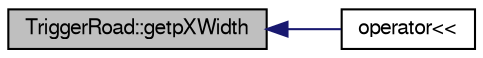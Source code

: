 digraph "TriggerRoad::getpXWidth"
{
  bgcolor="transparent";
  edge [fontname="FreeSans",fontsize="10",labelfontname="FreeSans",labelfontsize="10"];
  node [fontname="FreeSans",fontsize="10",shape=record];
  rankdir="LR";
  Node1 [label="TriggerRoad::getpXWidth",height=0.2,width=0.4,color="black", fillcolor="grey75", style="filled" fontcolor="black"];
  Node1 -> Node2 [dir="back",color="midnightblue",fontsize="10",style="solid",fontname="FreeSans"];
  Node2 [label="operator\<\<",height=0.2,width=0.4,color="black",URL="$de/d74/TriggerRoad_8cxx.html#a4cfb63a9ffcec14b116383b367eda140"];
}
